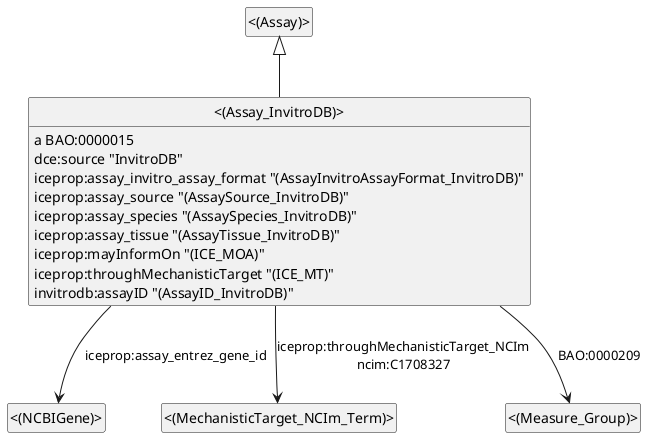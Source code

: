 @startuml
hide empty members
hide circle
skinparam classAttributeIconSize 0
class _Assay_InvitroDB_ as "<(Assay_InvitroDB)>"
_Assay_InvitroDB_ : {field} a BAO:0000015
class _NCBIGene_ as "<(NCBIGene)>"
_Assay_InvitroDB_ -down-> _NCBIGene_ : iceprop:assay_entrez_gene_id
class _MechanisticTarget_NCIm_Term_ as "<(MechanisticTarget_NCIm_Term)>"
_Assay_InvitroDB_ -down-> _MechanisticTarget_NCIm_Term_ : iceprop:throughMechanisticTarget_NCIm\nncim:C1708327
class _Assay_ as "<(Assay)>"
_Assay_InvitroDB_ -up-|> _Assay_
class _Measure_Group_ as "<(Measure_Group)>"
_Assay_InvitroDB_ -down-> _Measure_Group_ : BAO:0000209
_Assay_InvitroDB_ : {field} dce:source "InvitroDB"
_Assay_InvitroDB_ : {field} iceprop:assay_invitro_assay_format "(AssayInvitroAssayFormat_InvitroDB)"
_Assay_InvitroDB_ : {field} iceprop:assay_source "(AssaySource_InvitroDB)"
_Assay_InvitroDB_ : {field} iceprop:assay_species "(AssaySpecies_InvitroDB)"
_Assay_InvitroDB_ : {field} iceprop:assay_tissue "(AssayTissue_InvitroDB)"
_Assay_InvitroDB_ : {field} iceprop:mayInformOn "(ICE_MOA)"
_Assay_InvitroDB_ : {field} iceprop:throughMechanisticTarget "(ICE_MT)"
_Assay_InvitroDB_ : {field} invitrodb:assayID "(AssayID_InvitroDB)"
@enduml
